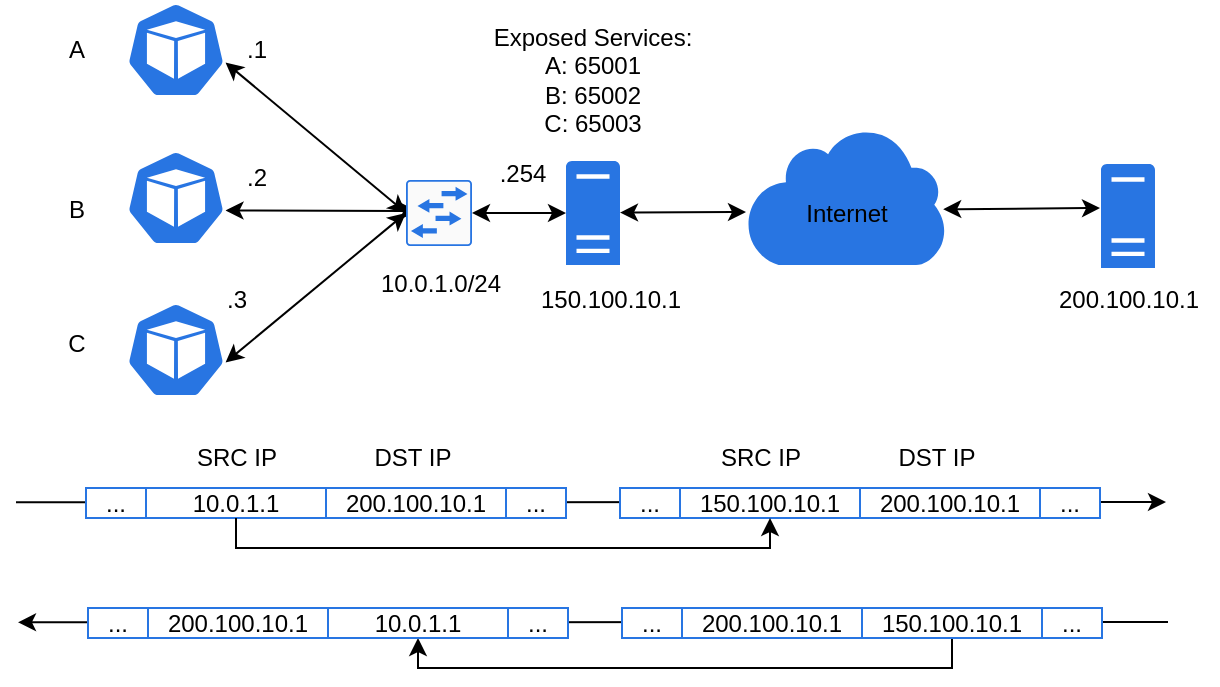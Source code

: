 <mxfile version="20.1.1" type="device"><diagram id="4amXElxLSFmAmB4H9eJi" name="Page-1"><mxGraphModel dx="745" dy="504" grid="1" gridSize="10" guides="1" tooltips="1" connect="1" arrows="1" fold="1" page="1" pageScale="1" pageWidth="1169" pageHeight="827" math="0" shadow="0"><root><mxCell id="0"/><mxCell id="1" parent="0"/><mxCell id="oOzK7uNaEDTKzuPKQbne-51" value="" style="endArrow=classic;html=1;rounded=0;" edge="1" parent="1"><mxGeometry width="50" height="50" relative="1" as="geometry"><mxPoint x="185" y="557.16" as="sourcePoint"/><mxPoint x="760" y="557" as="targetPoint"/></mxGeometry></mxCell><mxCell id="oOzK7uNaEDTKzuPKQbne-9" style="rounded=0;orthogonalLoop=1;jettySize=auto;html=1;exitX=0.995;exitY=0.63;exitDx=0;exitDy=0;exitPerimeter=0;entryX=0;entryY=0.5;entryDx=0;entryDy=0;entryPerimeter=0;startArrow=classic;startFill=1;" edge="1" parent="1" source="oOzK7uNaEDTKzuPKQbne-1" target="oOzK7uNaEDTKzuPKQbne-12"><mxGeometry relative="1" as="geometry"><mxPoint x="480" y="401.444" as="targetPoint"/></mxGeometry></mxCell><mxCell id="oOzK7uNaEDTKzuPKQbne-1" value="" style="sketch=0;html=1;dashed=0;whitespace=wrap;fillColor=#2875E2;strokeColor=#ffffff;points=[[0.005,0.63,0],[0.1,0.2,0],[0.9,0.2,0],[0.5,0,0],[0.995,0.63,0],[0.72,0.99,0],[0.5,1,0],[0.28,0.99,0]];shape=mxgraph.kubernetes.icon;prIcon=pod" vertex="1" parent="1"><mxGeometry x="240" y="307" width="50" height="48" as="geometry"/></mxCell><mxCell id="oOzK7uNaEDTKzuPKQbne-5" value="&lt;br&gt;&lt;br&gt;Internet" style="sketch=0;html=1;aspect=fixed;strokeColor=none;shadow=0;align=center;verticalAlign=top;fillColor=#2875E2;shape=mxgraph.gcp2.cloud" vertex="1" parent="1"><mxGeometry x="550" y="369.5" width="100" height="69" as="geometry"/></mxCell><mxCell id="oOzK7uNaEDTKzuPKQbne-10" style="rounded=0;orthogonalLoop=1;jettySize=auto;html=1;exitX=0.995;exitY=0.63;exitDx=0;exitDy=0;exitPerimeter=0;entryX=0.172;entryY=0.472;entryDx=0;entryDy=0;entryPerimeter=0;startArrow=classic;startFill=1;" edge="1" parent="1" source="oOzK7uNaEDTKzuPKQbne-7" target="oOzK7uNaEDTKzuPKQbne-12"><mxGeometry relative="1" as="geometry"><mxPoint x="480" y="410" as="targetPoint"/></mxGeometry></mxCell><mxCell id="oOzK7uNaEDTKzuPKQbne-7" value="" style="sketch=0;html=1;dashed=0;whitespace=wrap;fillColor=#2875E2;strokeColor=#ffffff;points=[[0.005,0.63,0],[0.1,0.2,0],[0.9,0.2,0],[0.5,0,0],[0.995,0.63,0],[0.72,0.99,0],[0.5,1,0],[0.28,0.99,0]];shape=mxgraph.kubernetes.icon;prIcon=pod" vertex="1" parent="1"><mxGeometry x="240" y="381" width="50" height="48" as="geometry"/></mxCell><mxCell id="oOzK7uNaEDTKzuPKQbne-11" style="edgeStyle=none;rounded=0;orthogonalLoop=1;jettySize=auto;html=1;exitX=0.995;exitY=0.63;exitDx=0;exitDy=0;exitPerimeter=0;entryX=0;entryY=0.5;entryDx=0;entryDy=0;entryPerimeter=0;startArrow=classic;startFill=1;" edge="1" parent="1" source="oOzK7uNaEDTKzuPKQbne-8" target="oOzK7uNaEDTKzuPKQbne-12"><mxGeometry relative="1" as="geometry"><mxPoint x="480" y="411.383" as="targetPoint"/></mxGeometry></mxCell><mxCell id="oOzK7uNaEDTKzuPKQbne-8" value="" style="sketch=0;html=1;dashed=0;whitespace=wrap;fillColor=#2875E2;strokeColor=#ffffff;points=[[0.005,0.63,0],[0.1,0.2,0],[0.9,0.2,0],[0.5,0,0],[0.995,0.63,0],[0.72,0.99,0],[0.5,1,0],[0.28,0.99,0]];shape=mxgraph.kubernetes.icon;prIcon=pod" vertex="1" parent="1"><mxGeometry x="240" y="457" width="50" height="48" as="geometry"/></mxCell><mxCell id="oOzK7uNaEDTKzuPKQbne-20" style="edgeStyle=none;rounded=0;orthogonalLoop=1;jettySize=auto;html=1;exitX=1;exitY=0.5;exitDx=0;exitDy=0;exitPerimeter=0;startArrow=classic;startFill=1;" edge="1" parent="1" source="oOzK7uNaEDTKzuPKQbne-12" target="oOzK7uNaEDTKzuPKQbne-13"><mxGeometry relative="1" as="geometry"/></mxCell><mxCell id="oOzK7uNaEDTKzuPKQbne-12" value="" style="sketch=0;points=[[0.015,0.015,0],[0.985,0.015,0],[0.985,0.985,0],[0.015,0.985,0],[0.25,0,0],[0.5,0,0],[0.75,0,0],[1,0.25,0],[1,0.5,0],[1,0.75,0],[0.75,1,0],[0.5,1,0],[0.25,1,0],[0,0.75,0],[0,0.5,0],[0,0.25,0]];verticalLabelPosition=bottom;html=1;verticalAlign=top;aspect=fixed;align=center;pointerEvents=1;shape=mxgraph.cisco19.rect;prIcon=l2_switch;fillColor=#FAFAFA;strokeColor=#2875E2;" vertex="1" parent="1"><mxGeometry x="380" y="396" width="33" height="33" as="geometry"/></mxCell><mxCell id="oOzK7uNaEDTKzuPKQbne-13" value="" style="sketch=0;pointerEvents=1;shadow=0;dashed=0;html=1;strokeColor=none;labelPosition=center;verticalLabelPosition=bottom;verticalAlign=top;outlineConnect=0;align=center;shape=mxgraph.office.servers.physical_host;fillColor=#2875E2;" vertex="1" parent="1"><mxGeometry x="460" y="386.5" width="27" height="52" as="geometry"/></mxCell><mxCell id="oOzK7uNaEDTKzuPKQbne-14" value="10.0.1.0/24" style="text;html=1;resizable=0;autosize=1;align=center;verticalAlign=middle;points=[];fillColor=none;strokeColor=none;rounded=0;" vertex="1" parent="1"><mxGeometry x="356.5" y="433" width="80" height="30" as="geometry"/></mxCell><mxCell id="oOzK7uNaEDTKzuPKQbne-15" value=".1" style="text;html=1;resizable=0;autosize=1;align=center;verticalAlign=middle;points=[];fillColor=none;strokeColor=none;rounded=0;" vertex="1" parent="1"><mxGeometry x="290" y="316" width="30" height="30" as="geometry"/></mxCell><mxCell id="oOzK7uNaEDTKzuPKQbne-16" value=".2" style="text;html=1;resizable=0;autosize=1;align=center;verticalAlign=middle;points=[];fillColor=none;strokeColor=none;rounded=0;" vertex="1" parent="1"><mxGeometry x="290" y="380" width="30" height="30" as="geometry"/></mxCell><mxCell id="oOzK7uNaEDTKzuPKQbne-18" value=".3" style="text;html=1;resizable=0;autosize=1;align=center;verticalAlign=middle;points=[];fillColor=none;strokeColor=none;rounded=0;" vertex="1" parent="1"><mxGeometry x="280" y="440.5" width="30" height="30" as="geometry"/></mxCell><mxCell id="oOzK7uNaEDTKzuPKQbne-22" value=".254" style="text;html=1;resizable=0;autosize=1;align=center;verticalAlign=middle;points=[];fillColor=none;strokeColor=none;rounded=0;" vertex="1" parent="1"><mxGeometry x="413" y="378" width="50" height="30" as="geometry"/></mxCell><mxCell id="oOzK7uNaEDTKzuPKQbne-25" value="Exposed Services:&lt;br&gt;A: 65001&lt;br&gt;B: 65002&lt;br&gt;C: 65003" style="text;html=1;resizable=0;autosize=1;align=center;verticalAlign=middle;points=[];fillColor=none;strokeColor=none;rounded=0;" vertex="1" parent="1"><mxGeometry x="413" y="311" width="120" height="70" as="geometry"/></mxCell><mxCell id="oOzK7uNaEDTKzuPKQbne-27" style="edgeStyle=none;rounded=0;orthogonalLoop=1;jettySize=auto;html=1;exitX=1;exitY=0.5;exitDx=0;exitDy=0;exitPerimeter=0;startArrow=classic;startFill=1;" edge="1" parent="1"><mxGeometry relative="1" as="geometry"><mxPoint x="487" y="412.3" as="sourcePoint"/><mxPoint x="550" y="412" as="targetPoint"/></mxGeometry></mxCell><mxCell id="oOzK7uNaEDTKzuPKQbne-28" value="" style="group" vertex="1" connectable="0" parent="1"><mxGeometry x="696" y="388" width="90" height="83" as="geometry"/></mxCell><mxCell id="oOzK7uNaEDTKzuPKQbne-6" value="" style="sketch=0;pointerEvents=1;shadow=0;dashed=0;html=1;strokeColor=none;labelPosition=center;verticalLabelPosition=bottom;verticalAlign=top;outlineConnect=0;align=center;shape=mxgraph.office.servers.physical_host;fillColor=#2875E2;" vertex="1" parent="oOzK7uNaEDTKzuPKQbne-28"><mxGeometry x="31.5" width="27" height="52" as="geometry"/></mxCell><mxCell id="oOzK7uNaEDTKzuPKQbne-26" value="200.100.10.1" style="text;html=1;resizable=0;autosize=1;align=center;verticalAlign=middle;points=[];fillColor=none;strokeColor=none;rounded=0;" vertex="1" parent="oOzK7uNaEDTKzuPKQbne-28"><mxGeometry y="53" width="90" height="30" as="geometry"/></mxCell><mxCell id="oOzK7uNaEDTKzuPKQbne-29" style="edgeStyle=none;rounded=0;orthogonalLoop=1;jettySize=auto;html=1;exitX=0.986;exitY=0.596;exitDx=0;exitDy=0;exitPerimeter=0;startArrow=classic;startFill=1;" edge="1" parent="1" source="oOzK7uNaEDTKzuPKQbne-5"><mxGeometry relative="1" as="geometry"><mxPoint x="680" y="410" as="sourcePoint"/><mxPoint x="727" y="410" as="targetPoint"/></mxGeometry></mxCell><mxCell id="oOzK7uNaEDTKzuPKQbne-30" value="150.100.10.1" style="text;html=1;resizable=0;autosize=1;align=center;verticalAlign=middle;points=[];fillColor=none;strokeColor=none;rounded=0;" vertex="1" parent="1"><mxGeometry x="436.5" y="441" width="90" height="30" as="geometry"/></mxCell><mxCell id="oOzK7uNaEDTKzuPKQbne-39" value="" style="group;fillColor=default;" vertex="1" connectable="0" parent="1"><mxGeometry x="220" y="550" width="240" height="15" as="geometry"/></mxCell><mxCell id="oOzK7uNaEDTKzuPKQbne-34" value="10.0.1.1" style="whiteSpace=wrap;html=1;strokeColor=#2875E2;fillColor=default;" vertex="1" parent="oOzK7uNaEDTKzuPKQbne-39"><mxGeometry x="30" width="90" height="15" as="geometry"/></mxCell><mxCell id="oOzK7uNaEDTKzuPKQbne-36" value="200.100.10.1" style="whiteSpace=wrap;html=1;strokeColor=#2875E2;fillColor=default;" vertex="1" parent="oOzK7uNaEDTKzuPKQbne-39"><mxGeometry x="120" width="90" height="15" as="geometry"/></mxCell><mxCell id="oOzK7uNaEDTKzuPKQbne-37" value="..." style="whiteSpace=wrap;html=1;strokeColor=#2875E2;fillColor=default;" vertex="1" parent="oOzK7uNaEDTKzuPKQbne-39"><mxGeometry width="30" height="15" as="geometry"/></mxCell><mxCell id="oOzK7uNaEDTKzuPKQbne-38" value="..." style="whiteSpace=wrap;html=1;strokeColor=#2875E2;fillColor=default;" vertex="1" parent="oOzK7uNaEDTKzuPKQbne-39"><mxGeometry x="210" width="30" height="15" as="geometry"/></mxCell><mxCell id="oOzK7uNaEDTKzuPKQbne-45" value="SRC IP" style="text;html=1;resizable=0;autosize=1;align=center;verticalAlign=middle;points=[];fillColor=none;strokeColor=none;rounded=0;" vertex="1" parent="oOzK7uNaEDTKzuPKQbne-39"><mxGeometry x="45" y="-30" width="60" height="30" as="geometry"/></mxCell><mxCell id="oOzK7uNaEDTKzuPKQbne-40" value="" style="group;fillColor=default;" vertex="1" connectable="0" parent="1"><mxGeometry x="487" y="550" width="240" height="15" as="geometry"/></mxCell><mxCell id="oOzK7uNaEDTKzuPKQbne-41" value="150.100.10.1" style="whiteSpace=wrap;html=1;strokeColor=#2875E2;fillColor=default;" vertex="1" parent="oOzK7uNaEDTKzuPKQbne-40"><mxGeometry x="30" width="90" height="15" as="geometry"/></mxCell><mxCell id="oOzK7uNaEDTKzuPKQbne-42" value="200.100.10.1" style="whiteSpace=wrap;html=1;strokeColor=#2875E2;fillColor=default;" vertex="1" parent="oOzK7uNaEDTKzuPKQbne-40"><mxGeometry x="120" width="90" height="15" as="geometry"/></mxCell><mxCell id="oOzK7uNaEDTKzuPKQbne-43" value="..." style="whiteSpace=wrap;html=1;strokeColor=#2875E2;fillColor=default;" vertex="1" parent="oOzK7uNaEDTKzuPKQbne-40"><mxGeometry width="30" height="15" as="geometry"/></mxCell><mxCell id="oOzK7uNaEDTKzuPKQbne-44" value="..." style="whiteSpace=wrap;html=1;strokeColor=#2875E2;fillColor=default;" vertex="1" parent="oOzK7uNaEDTKzuPKQbne-40"><mxGeometry x="210" width="30" height="15" as="geometry"/></mxCell><mxCell id="oOzK7uNaEDTKzuPKQbne-46" value="DST IP" style="text;html=1;resizable=0;autosize=1;align=center;verticalAlign=middle;points=[];fillColor=none;strokeColor=none;rounded=0;" vertex="1" parent="1"><mxGeometry x="353" y="520" width="60" height="30" as="geometry"/></mxCell><mxCell id="oOzK7uNaEDTKzuPKQbne-52" value="SRC IP" style="text;html=1;resizable=0;autosize=1;align=center;verticalAlign=middle;points=[];fillColor=none;strokeColor=none;rounded=0;" vertex="1" parent="1"><mxGeometry x="526.5" y="520" width="60" height="30" as="geometry"/></mxCell><mxCell id="oOzK7uNaEDTKzuPKQbne-53" value="DST IP" style="text;html=1;resizable=0;autosize=1;align=center;verticalAlign=middle;points=[];fillColor=none;strokeColor=none;rounded=0;" vertex="1" parent="1"><mxGeometry x="614.5" y="520" width="60" height="30" as="geometry"/></mxCell><mxCell id="oOzK7uNaEDTKzuPKQbne-54" value="" style="endArrow=none;html=1;rounded=0;endFill=0;startArrow=classic;startFill=1;" edge="1" parent="1"><mxGeometry width="50" height="50" relative="1" as="geometry"><mxPoint x="186" y="617.16" as="sourcePoint"/><mxPoint x="761.0" y="617" as="targetPoint"/></mxGeometry></mxCell><mxCell id="oOzK7uNaEDTKzuPKQbne-55" value="200.100.10.1" style="whiteSpace=wrap;html=1;strokeColor=#2875E2;fillColor=default;" vertex="1" parent="1"><mxGeometry x="251" y="610" width="90" height="15" as="geometry"/></mxCell><mxCell id="oOzK7uNaEDTKzuPKQbne-73" style="edgeStyle=orthogonalEdgeStyle;rounded=0;orthogonalLoop=1;jettySize=auto;html=1;exitX=0.5;exitY=1;exitDx=0;exitDy=0;entryX=0.5;entryY=1;entryDx=0;entryDy=0;startArrow=classic;startFill=1;endArrow=none;endFill=0;" edge="1" parent="1" source="oOzK7uNaEDTKzuPKQbne-56" target="oOzK7uNaEDTKzuPKQbne-61"><mxGeometry relative="1" as="geometry"><Array as="points"><mxPoint x="386" y="640"/><mxPoint x="653" y="640"/></Array></mxGeometry></mxCell><mxCell id="oOzK7uNaEDTKzuPKQbne-56" value="10.0.1.1" style="whiteSpace=wrap;html=1;strokeColor=#2875E2;fillColor=default;" vertex="1" parent="1"><mxGeometry x="341" y="610" width="90" height="15" as="geometry"/></mxCell><mxCell id="oOzK7uNaEDTKzuPKQbne-57" value="..." style="whiteSpace=wrap;html=1;strokeColor=#2875E2;fillColor=default;" vertex="1" parent="1"><mxGeometry x="221" y="610" width="30" height="15" as="geometry"/></mxCell><mxCell id="oOzK7uNaEDTKzuPKQbne-58" value="..." style="whiteSpace=wrap;html=1;strokeColor=#2875E2;fillColor=default;" vertex="1" parent="1"><mxGeometry x="431" y="610" width="30" height="15" as="geometry"/></mxCell><mxCell id="oOzK7uNaEDTKzuPKQbne-59" value="" style="group;fillColor=default;" vertex="1" connectable="0" parent="1"><mxGeometry x="488" y="610" width="240" height="15" as="geometry"/></mxCell><mxCell id="oOzK7uNaEDTKzuPKQbne-60" value="200.100.10.1" style="whiteSpace=wrap;html=1;strokeColor=#2875E2;fillColor=default;" vertex="1" parent="oOzK7uNaEDTKzuPKQbne-59"><mxGeometry x="30" width="90" height="15" as="geometry"/></mxCell><mxCell id="oOzK7uNaEDTKzuPKQbne-61" value="150.100.10.1" style="whiteSpace=wrap;html=1;strokeColor=#2875E2;fillColor=default;" vertex="1" parent="oOzK7uNaEDTKzuPKQbne-59"><mxGeometry x="120" width="90" height="15" as="geometry"/></mxCell><mxCell id="oOzK7uNaEDTKzuPKQbne-62" value="..." style="whiteSpace=wrap;html=1;strokeColor=#2875E2;fillColor=default;" vertex="1" parent="oOzK7uNaEDTKzuPKQbne-59"><mxGeometry width="30" height="15" as="geometry"/></mxCell><mxCell id="oOzK7uNaEDTKzuPKQbne-64" value="" style="edgeStyle=none;rounded=0;orthogonalLoop=1;jettySize=auto;html=1;startArrow=classic;startFill=1;endArrow=none;endFill=0;" edge="1" parent="oOzK7uNaEDTKzuPKQbne-59" source="oOzK7uNaEDTKzuPKQbne-63" target="oOzK7uNaEDTKzuPKQbne-61"><mxGeometry relative="1" as="geometry"/></mxCell><mxCell id="oOzK7uNaEDTKzuPKQbne-63" value="..." style="whiteSpace=wrap;html=1;strokeColor=#2875E2;fillColor=default;" vertex="1" parent="oOzK7uNaEDTKzuPKQbne-59"><mxGeometry x="210" width="30" height="15" as="geometry"/></mxCell><mxCell id="oOzK7uNaEDTKzuPKQbne-65" value="A" style="text;html=1;resizable=0;autosize=1;align=center;verticalAlign=middle;points=[];fillColor=none;strokeColor=none;rounded=0;" vertex="1" parent="1"><mxGeometry x="200" y="316" width="30" height="30" as="geometry"/></mxCell><mxCell id="oOzK7uNaEDTKzuPKQbne-66" value="B" style="text;html=1;resizable=0;autosize=1;align=center;verticalAlign=middle;points=[];fillColor=none;strokeColor=none;rounded=0;" vertex="1" parent="1"><mxGeometry x="200" y="396" width="30" height="30" as="geometry"/></mxCell><mxCell id="oOzK7uNaEDTKzuPKQbne-67" value="C" style="text;html=1;resizable=0;autosize=1;align=center;verticalAlign=middle;points=[];fillColor=none;strokeColor=none;rounded=0;" vertex="1" parent="1"><mxGeometry x="200" y="463" width="30" height="30" as="geometry"/></mxCell><mxCell id="oOzK7uNaEDTKzuPKQbne-70" style="edgeStyle=orthogonalEdgeStyle;rounded=0;orthogonalLoop=1;jettySize=auto;html=1;exitX=0.5;exitY=1;exitDx=0;exitDy=0;entryX=0.5;entryY=1;entryDx=0;entryDy=0;startArrow=classic;startFill=1;endArrow=none;endFill=0;" edge="1" parent="1" source="oOzK7uNaEDTKzuPKQbne-41" target="oOzK7uNaEDTKzuPKQbne-34"><mxGeometry relative="1" as="geometry"><Array as="points"><mxPoint x="562" y="580"/><mxPoint x="295" y="580"/></Array></mxGeometry></mxCell></root></mxGraphModel></diagram></mxfile>
